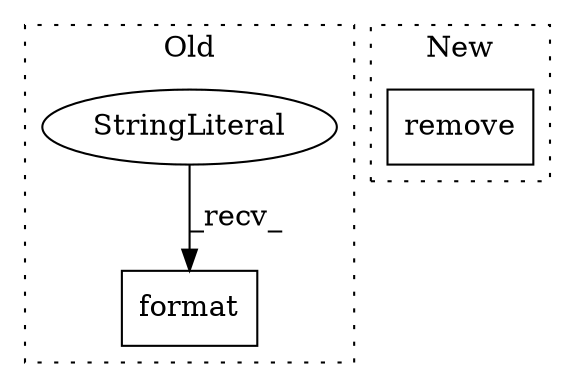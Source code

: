 digraph G {
subgraph cluster0 {
1 [label="format" a="32" s="7126,7167" l="7,1" shape="box"];
3 [label="StringLiteral" a="45" s="7057" l="68" shape="ellipse"];
label = "Old";
style="dotted";
}
subgraph cluster1 {
2 [label="remove" a="32" s="6997,7018" l="7,1" shape="box"];
label = "New";
style="dotted";
}
3 -> 1 [label="_recv_"];
}